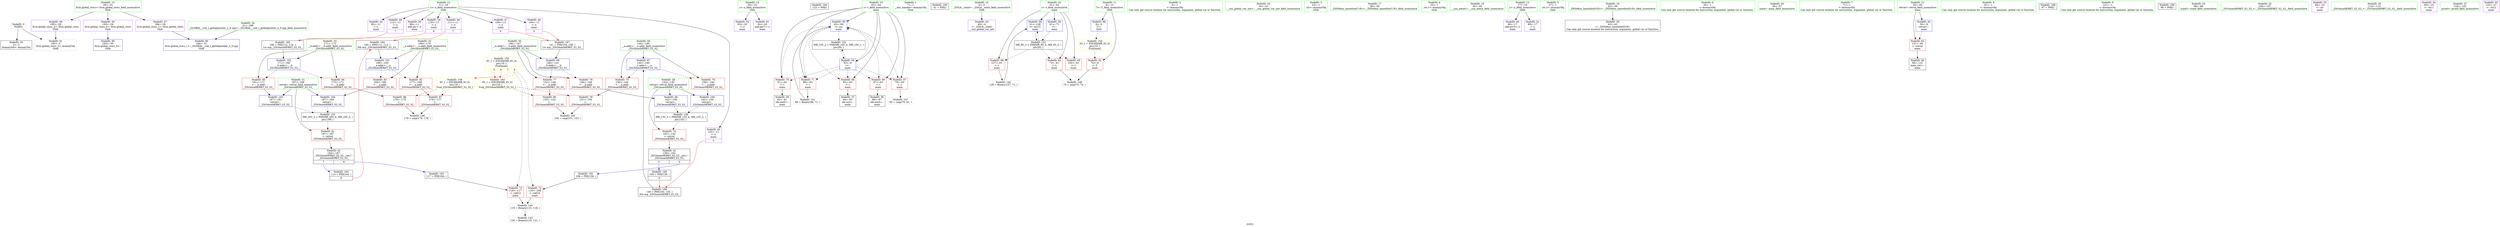 digraph "SVFG" {
	label="SVFG";

	Node0x55c37356ed00 [shape=record,color=grey,label="{NodeID: 0\nNullPtr}"];
	Node0x55c37356ed00 -> Node0x55c3735834e0[style=solid];
	Node0x55c37356ed00 -> Node0x55c373587400[style=solid];
	Node0x55c3735840a0 [shape=record,color=blue,label="{NodeID: 97\n144\<--140\n__a.addr\<--__a\n_ZSt3maxIdERKT_S2_S2_\n}"];
	Node0x55c3735840a0 -> Node0x55c373586670[style=dashed];
	Node0x55c3735840a0 -> Node0x55c373586740[style=dashed];
	Node0x55c373582190 [shape=record,color=green,label="{NodeID: 14\n20\<--22\nz\<--z_field_insensitive\nGlob }"];
	Node0x55c373582190 -> Node0x55c373585330[style=solid];
	Node0x55c373582190 -> Node0x55c373585b10[style=solid];
	Node0x55c37359c500 [shape=record,color=black,label="{NodeID: 194\n123 = PHI()\n}"];
	Node0x55c373582f00 [shape=record,color=green,label="{NodeID: 28\n142\<--143\nretval\<--retval_field_insensitive\n_ZSt3maxIdERKT_S2_S2_\n}"];
	Node0x55c373582f00 -> Node0x55c3735865a0[style=solid];
	Node0x55c373582f00 -> Node0x55c373584240[style=solid];
	Node0x55c373582f00 -> Node0x55c373584310[style=solid];
	Node0x55c373583af0 [shape=record,color=black,label="{NodeID: 42\n164\<--187\n_ZSt3minIdERKT_S2_S2__ret\<--\n_ZSt3minIdERKT_S2_S2_\n|{<s0>7|<s1>8}}"];
	Node0x55c373583af0:s0 -> Node0x55c37359c280[style=solid,color=blue];
	Node0x55c373583af0:s1 -> Node0x55c37359c3f0[style=solid,color=blue];
	Node0x55c373585670 [shape=record,color=purple,label="{NodeID: 56\n193\<--29\nllvm.global_ctors_0\<--llvm.global_ctors\nGlob }"];
	Node0x55c373585670 -> Node0x55c373587200[style=solid];
	Node0x55c373591eb0 [shape=record,color=black,label="{NodeID: 153\nMR_20V_3 = PHI(MR_20V_4, MR_20V_2, )\npts\{168 \}\n}"];
	Node0x55c373591eb0 -> Node0x55c373586b50[style=dashed];
	Node0x55c373586260 [shape=record,color=red,label="{NodeID: 70\n91\<--63\n\<--i\nmain\n}"];
	Node0x55c373586260 -> Node0x55c373583880[style=solid];
	Node0x55c373586dc0 [shape=record,color=red,label="{NodeID: 84\n175\<--171\n\<--__b.addr\n_ZSt3minIdERKT_S2_S2_\n}"];
	Node0x55c373586dc0 -> Node0x55c373586f60[style=solid];
	Node0x55c37356edd0 [shape=record,color=green,label="{NodeID: 1\n7\<--1\n__dso_handle\<--dummyObj\nGlob }"];
	Node0x55c373584170 [shape=record,color=blue,label="{NodeID: 98\n146\<--141\n__b.addr\<--__b\n_ZSt3maxIdERKT_S2_S2_\n}"];
	Node0x55c373584170 -> Node0x55c373586810[style=dashed];
	Node0x55c373584170 -> Node0x55c3735868e0[style=dashed];
	Node0x55c373582290 [shape=record,color=green,label="{NodeID: 15\n29\<--33\nllvm.global_ctors\<--llvm.global_ctors_field_insensitive\nGlob }"];
	Node0x55c373582290 -> Node0x55c373585670[style=solid];
	Node0x55c373582290 -> Node0x55c373585770[style=solid];
	Node0x55c373582290 -> Node0x55c373585870[style=solid];
	Node0x55c37359c5d0 [shape=record,color=black,label="{NodeID: 195\n41 = PHI()\n}"];
	Node0x55c373582fd0 [shape=record,color=green,label="{NodeID: 29\n144\<--145\n__a.addr\<--__a.addr_field_insensitive\n_ZSt3maxIdERKT_S2_S2_\n}"];
	Node0x55c373582fd0 -> Node0x55c373586670[style=solid];
	Node0x55c373582fd0 -> Node0x55c373586740[style=solid];
	Node0x55c373582fd0 -> Node0x55c3735840a0[style=solid];
	Node0x55c373583bc0 [shape=record,color=purple,label="{NodeID: 43\n40\<--4\n\<--_ZStL8__ioinit\n__cxx_global_var_init\n}"];
	Node0x55c373585770 [shape=record,color=purple,label="{NodeID: 57\n194\<--29\nllvm.global_ctors_1\<--llvm.global_ctors\nGlob }"];
	Node0x55c373585770 -> Node0x55c373587300[style=solid];
	Node0x55c3735923b0 [shape=record,color=yellow,style=double,label="{NodeID: 154\n2V_1 = ENCHI(MR_2V_0)\npts\{10 \}\nFun[main]}"];
	Node0x55c3735923b0 -> Node0x55c373585be0[style=dashed];
	Node0x55c373586330 [shape=record,color=red,label="{NodeID: 71\n98\<--63\n\<--i\nmain\n}"];
	Node0x55c373586330 -> Node0x55c37358b170[style=solid];
	Node0x55c373586e90 [shape=record,color=red,label="{NodeID: 85\n181\<--171\n\<--__b.addr\n_ZSt3minIdERKT_S2_S2_\n}"];
	Node0x55c373586e90 -> Node0x55c373584580[style=solid];
	Node0x55c373581750 [shape=record,color=green,label="{NodeID: 2\n9\<--1\n\<--dummyObj\nCan only get source location for instruction, argument, global var or function.}"];
	Node0x55c373584240 [shape=record,color=blue,label="{NodeID: 99\n142\<--156\nretval\<--\n_ZSt3maxIdERKT_S2_S2_\n}"];
	Node0x55c373584240 -> Node0x55c373590ab0[style=dashed];
	Node0x55c373582390 [shape=record,color=green,label="{NodeID: 16\n34\<--35\n__cxx_global_var_init\<--__cxx_global_var_init_field_insensitive\n}"];
	Node0x55c3735830a0 [shape=record,color=green,label="{NodeID: 30\n146\<--147\n__b.addr\<--__b.addr_field_insensitive\n_ZSt3maxIdERKT_S2_S2_\n}"];
	Node0x55c3735830a0 -> Node0x55c373586810[style=solid];
	Node0x55c3735830a0 -> Node0x55c3735868e0[style=solid];
	Node0x55c3735830a0 -> Node0x55c373584170[style=solid];
	Node0x55c373583c90 [shape=record,color=purple,label="{NodeID: 44\n85\<--11\n\<--x\nmain\n}"];
	Node0x55c37358b170 [shape=record,color=grey,label="{NodeID: 141\n99 = Binary(98, 71, )\n}"];
	Node0x55c37358b170 -> Node0x55c373587770[style=solid];
	Node0x55c373585870 [shape=record,color=purple,label="{NodeID: 58\n195\<--29\nllvm.global_ctors_2\<--llvm.global_ctors\nGlob }"];
	Node0x55c373585870 -> Node0x55c373587400[style=solid];
	Node0x55c373592ed0 [shape=record,color=yellow,style=double,label="{NodeID: 155\n4V_1 = ENCHI(MR_4V_0)\npts\{16 \}\nFun[main]|{|<s2>5|<s3>6|<s4>7|<s5>8}}"];
	Node0x55c373592ed0 -> Node0x55c373586400[style=dashed];
	Node0x55c373592ed0 -> Node0x55c3735864d0[style=dashed];
	Node0x55c373592ed0:s2 -> Node0x55c373593600[style=dashed,color=red];
	Node0x55c373592ed0:s3 -> Node0x55c373593600[style=dashed,color=red];
	Node0x55c373592ed0:s4 -> Node0x55c373593250[style=dashed,color=red];
	Node0x55c373592ed0:s5 -> Node0x55c373593250[style=dashed,color=red];
	Node0x55c373586400 [shape=record,color=red,label="{NodeID: 72\n110\<--109\n\<--call10\nmain\n}"];
	Node0x55c373586400 -> Node0x55c37358b5b0[style=solid];
	Node0x55c373586f60 [shape=record,color=red,label="{NodeID: 86\n176\<--175\n\<--\n_ZSt3minIdERKT_S2_S2_\n}"];
	Node0x55c373586f60 -> Node0x55c37358b8b0[style=solid];
	Node0x55c3735817e0 [shape=record,color=green,label="{NodeID: 3\n23\<--1\n.str\<--dummyObj\nGlob }"];
	Node0x55c373584310 [shape=record,color=blue,label="{NodeID: 100\n142\<--159\nretval\<--\n_ZSt3maxIdERKT_S2_S2_\n}"];
	Node0x55c373584310 -> Node0x55c373590ab0[style=dashed];
	Node0x55c373582490 [shape=record,color=green,label="{NodeID: 17\n38\<--39\n_ZNSt8ios_base4InitC1Ev\<--_ZNSt8ios_base4InitC1Ev_field_insensitive\n}"];
	Node0x55c373583170 [shape=record,color=green,label="{NodeID: 31\n167\<--168\nretval\<--retval_field_insensitive\n_ZSt3minIdERKT_S2_S2_\n}"];
	Node0x55c373583170 -> Node0x55c373586b50[style=solid];
	Node0x55c373583170 -> Node0x55c373584580[style=solid];
	Node0x55c373583170 -> Node0x55c373584650[style=solid];
	Node0x55c373583d60 [shape=record,color=purple,label="{NodeID: 45\n103\<--11\n\<--x\nmain\n|{<s0>5}}"];
	Node0x55c373583d60:s0 -> Node0x55c37359b720[style=solid,color=red];
	Node0x55c37358b2b0 [shape=record,color=grey,label="{NodeID: 142\n128 = Binary(127, 71, )\n}"];
	Node0x55c37358b2b0 -> Node0x55c373583fd0[style=solid];
	Node0x55c373585970 [shape=record,color=purple,label="{NodeID: 59\n86\<--11\nadd.ptr\<--x\nmain\n}"];
	Node0x55c3735864d0 [shape=record,color=red,label="{NodeID: 73\n118\<--117\n\<--call12\nmain\n}"];
	Node0x55c3735864d0 -> Node0x55c37358b5b0[style=solid];
	Node0x55c373587030 [shape=record,color=red,label="{NodeID: 87\n178\<--177\n\<--\n_ZSt3minIdERKT_S2_S2_\n}"];
	Node0x55c373587030 -> Node0x55c37358b8b0[style=solid];
	Node0x55c373581170 [shape=record,color=green,label="{NodeID: 4\n25\<--1\n.str.1\<--dummyObj\nGlob }"];
	Node0x55c37359aca0 [shape=record,color=black,label="{NodeID: 184\n165 = PHI(111, 113, )\n0th arg _ZSt3minIdERKT_S2_S2_ }"];
	Node0x55c37359aca0 -> Node0x55c3735843e0[style=solid];
	Node0x55c3735843e0 [shape=record,color=blue,label="{NodeID: 101\n169\<--165\n__a.addr\<--__a\n_ZSt3minIdERKT_S2_S2_\n}"];
	Node0x55c3735843e0 -> Node0x55c373586c20[style=dashed];
	Node0x55c3735843e0 -> Node0x55c373586cf0[style=dashed];
	Node0x55c373582590 [shape=record,color=green,label="{NodeID: 18\n44\<--45\n__cxa_atexit\<--__cxa_atexit_field_insensitive\n}"];
	Node0x55c373583240 [shape=record,color=green,label="{NodeID: 32\n169\<--170\n__a.addr\<--__a.addr_field_insensitive\n_ZSt3minIdERKT_S2_S2_\n}"];
	Node0x55c373583240 -> Node0x55c373586c20[style=solid];
	Node0x55c373583240 -> Node0x55c373586cf0[style=solid];
	Node0x55c373583240 -> Node0x55c3735843e0[style=solid];
	Node0x55c373583e30 [shape=record,color=purple,label="{NodeID: 46\n104\<--11\n\<--x\nmain\n|{<s0>5}}"];
	Node0x55c373583e30:s0 -> Node0x55c37359b860[style=solid,color=red];
	Node0x55c37358b430 [shape=record,color=grey,label="{NodeID: 143\n120 = Binary(119, 121, )\n}"];
	Node0x55c373585a40 [shape=record,color=purple,label="{NodeID: 60\n90\<--17\nadd.ptr5\<--y\nmain\n}"];
	Node0x55c3735865a0 [shape=record,color=red,label="{NodeID: 74\n162\<--142\n\<--retval\n_ZSt3maxIdERKT_S2_S2_\n}"];
	Node0x55c3735865a0 -> Node0x55c373583a20[style=solid];
	Node0x55c373587100 [shape=record,color=blue,label="{NodeID: 88\n8\<--9\nT\<--\nGlob }"];
	Node0x55c373587100 -> Node0x55c3735923b0[style=dashed];
	Node0x55c373581200 [shape=record,color=green,label="{NodeID: 5\n27\<--1\n.str.2\<--dummyObj\nGlob }"];
	Node0x55c37359af20 [shape=record,color=black,label="{NodeID: 185\n166 = PHI(112, 116, )\n1st arg _ZSt3minIdERKT_S2_S2_ }"];
	Node0x55c37359af20 -> Node0x55c3735844b0[style=solid];
	Node0x55c3735844b0 [shape=record,color=blue,label="{NodeID: 102\n171\<--166\n__b.addr\<--__b\n_ZSt3minIdERKT_S2_S2_\n}"];
	Node0x55c3735844b0 -> Node0x55c373586dc0[style=dashed];
	Node0x55c3735844b0 -> Node0x55c373586e90[style=dashed];
	Node0x55c373582690 [shape=record,color=green,label="{NodeID: 19\n43\<--49\n_ZNSt8ios_base4InitD1Ev\<--_ZNSt8ios_base4InitD1Ev_field_insensitive\n}"];
	Node0x55c373582690 -> Node0x55c3735835e0[style=solid];
	Node0x55c373583310 [shape=record,color=green,label="{NodeID: 33\n171\<--172\n__b.addr\<--__b.addr_field_insensitive\n_ZSt3minIdERKT_S2_S2_\n}"];
	Node0x55c373583310 -> Node0x55c373586dc0[style=solid];
	Node0x55c373583310 -> Node0x55c373586e90[style=solid];
	Node0x55c373583310 -> Node0x55c3735844b0[style=solid];
	Node0x55c373583f00 [shape=record,color=purple,label="{NodeID: 47\n108\<--11\n\<--x\nmain\n|{<s0>6}}"];
	Node0x55c373583f00:s0 -> Node0x55c37359b860[style=solid,color=red];
	Node0x55c37358b5b0 [shape=record,color=grey,label="{NodeID: 144\n119 = Binary(110, 118, )\n}"];
	Node0x55c37358b5b0 -> Node0x55c37358b430[style=solid];
	Node0x55c373585b10 [shape=record,color=purple,label="{NodeID: 61\n94\<--20\nadd.ptr7\<--z\nmain\n}"];
	Node0x55c373586670 [shape=record,color=red,label="{NodeID: 75\n150\<--144\n\<--__a.addr\n_ZSt3maxIdERKT_S2_S2_\n}"];
	Node0x55c373586670 -> Node0x55c3735869b0[style=solid];
	Node0x55c373587200 [shape=record,color=blue,label="{NodeID: 89\n193\<--30\nllvm.global_ctors_0\<--\nGlob }"];
	Node0x55c373581290 [shape=record,color=green,label="{NodeID: 6\n30\<--1\n\<--dummyObj\nCan only get source location for instruction, argument, global var or function.}"];
	Node0x55c37359b720 [shape=record,color=black,label="{NodeID: 186\n140 = PHI(103, 105, )\n0th arg _ZSt3maxIdERKT_S2_S2_ }"];
	Node0x55c37359b720 -> Node0x55c3735840a0[style=solid];
	Node0x55c373584580 [shape=record,color=blue,label="{NodeID: 103\n167\<--181\nretval\<--\n_ZSt3minIdERKT_S2_S2_\n}"];
	Node0x55c373584580 -> Node0x55c373591eb0[style=dashed];
	Node0x55c373582790 [shape=record,color=green,label="{NodeID: 20\n56\<--57\nmain\<--main_field_insensitive\n}"];
	Node0x55c3735833e0 [shape=record,color=green,label="{NodeID: 34\n31\<--189\n_GLOBAL__sub_I_globalpointer_2_0.cpp\<--_GLOBAL__sub_I_globalpointer_2_0.cpp_field_insensitive\n}"];
	Node0x55c3735833e0 -> Node0x55c373587300[style=solid];
	Node0x55c373584ff0 [shape=record,color=purple,label="{NodeID: 48\n111\<--11\n\<--x\nmain\n|{<s0>7}}"];
	Node0x55c373584ff0:s0 -> Node0x55c37359aca0[style=solid,color=red];
	Node0x55c37358b730 [shape=record,color=grey,label="{NodeID: 145\n154 = cmp(151, 153, )\n}"];
	Node0x55c373585be0 [shape=record,color=red,label="{NodeID: 62\n74\<--8\n\<--T\nmain\n}"];
	Node0x55c373585be0 -> Node0x55c37358bbb0[style=solid];
	Node0x55c373593250 [shape=record,color=yellow,style=double,label="{NodeID: 159\n4V_1 = ENCHI(MR_4V_0)\npts\{16 \}\nFun[_ZSt3minIdERKT_S2_S2_]}"];
	Node0x55c373593250 -> Node0x55c373586f60[style=dashed];
	Node0x55c373593250 -> Node0x55c373587030[style=dashed];
	Node0x55c373586740 [shape=record,color=red,label="{NodeID: 76\n159\<--144\n\<--__a.addr\n_ZSt3maxIdERKT_S2_S2_\n}"];
	Node0x55c373586740 -> Node0x55c373584310[style=solid];
	Node0x55c373587300 [shape=record,color=blue,label="{NodeID: 90\n194\<--31\nllvm.global_ctors_1\<--_GLOBAL__sub_I_globalpointer_2_0.cpp\nGlob }"];
	Node0x55c373581320 [shape=record,color=green,label="{NodeID: 7\n71\<--1\n\<--dummyObj\nCan only get source location for instruction, argument, global var or function.}"];
	Node0x55c37359b860 [shape=record,color=black,label="{NodeID: 187\n141 = PHI(104, 108, )\n1st arg _ZSt3maxIdERKT_S2_S2_ }"];
	Node0x55c37359b860 -> Node0x55c373584170[style=solid];
	Node0x55c373584650 [shape=record,color=blue,label="{NodeID: 104\n167\<--184\nretval\<--\n_ZSt3minIdERKT_S2_S2_\n}"];
	Node0x55c373584650 -> Node0x55c373591eb0[style=dashed];
	Node0x55c373582890 [shape=record,color=green,label="{NodeID: 21\n59\<--60\nretval\<--retval_field_insensitive\nmain\n}"];
	Node0x55c373582890 -> Node0x55c373585cb0[style=solid];
	Node0x55c373582890 -> Node0x55c373587500[style=solid];
	Node0x55c3735834e0 [shape=record,color=black,label="{NodeID: 35\n2\<--3\ndummyVal\<--dummyVal\n}"];
	Node0x55c3735850c0 [shape=record,color=purple,label="{NodeID: 49\n112\<--11\n\<--x\nmain\n|{<s0>7}}"];
	Node0x55c3735850c0:s0 -> Node0x55c37359af20[style=solid,color=red];
	Node0x55c37358b8b0 [shape=record,color=grey,label="{NodeID: 146\n179 = cmp(176, 178, )\n}"];
	Node0x55c373585cb0 [shape=record,color=red,label="{NodeID: 63\n131\<--59\n\<--retval\nmain\n}"];
	Node0x55c373585cb0 -> Node0x55c373583950[style=solid];
	Node0x55c373586810 [shape=record,color=red,label="{NodeID: 77\n152\<--146\n\<--__b.addr\n_ZSt3maxIdERKT_S2_S2_\n}"];
	Node0x55c373586810 -> Node0x55c373586a80[style=solid];
	Node0x55c373587400 [shape=record,color=blue, style = dotted,label="{NodeID: 91\n195\<--3\nllvm.global_ctors_2\<--dummyVal\nGlob }"];
	Node0x55c373581ce0 [shape=record,color=green,label="{NodeID: 8\n81\<--1\n\<--dummyObj\nCan only get source location for instruction, argument, global var or function.}"];
	Node0x55c37359bcb0 [shape=record,color=black,label="{NodeID: 188\n67 = PHI()\n}"];
	Node0x55c373582960 [shape=record,color=green,label="{NodeID: 22\n61\<--62\nt\<--t_field_insensitive\nmain\n}"];
	Node0x55c373582960 -> Node0x55c373585d80[style=solid];
	Node0x55c373582960 -> Node0x55c373585e50[style=solid];
	Node0x55c373582960 -> Node0x55c373585f20[style=solid];
	Node0x55c373582960 -> Node0x55c3735875d0[style=solid];
	Node0x55c373582960 -> Node0x55c373583fd0[style=solid];
	Node0x55c3735835e0 [shape=record,color=black,label="{NodeID: 36\n42\<--43\n\<--_ZNSt8ios_base4InitD1Ev\nCan only get source location for instruction, argument, global var or function.}"];
	Node0x55c373585190 [shape=record,color=purple,label="{NodeID: 50\n116\<--11\n\<--x\nmain\n|{<s0>8}}"];
	Node0x55c373585190:s0 -> Node0x55c37359af20[style=solid,color=red];
	Node0x55c37358ba30 [shape=record,color=grey,label="{NodeID: 147\n80 = cmp(79, 81, )\n}"];
	Node0x55c373585d80 [shape=record,color=red,label="{NodeID: 64\n73\<--61\n\<--t\nmain\n}"];
	Node0x55c373585d80 -> Node0x55c37358bbb0[style=solid];
	Node0x55c3735868e0 [shape=record,color=red,label="{NodeID: 78\n156\<--146\n\<--__b.addr\n_ZSt3maxIdERKT_S2_S2_\n}"];
	Node0x55c3735868e0 -> Node0x55c373584240[style=solid];
	Node0x55c373587500 [shape=record,color=blue,label="{NodeID: 92\n59\<--9\nretval\<--\nmain\n}"];
	Node0x55c373587500 -> Node0x55c373585cb0[style=dashed];
	Node0x55c373581d70 [shape=record,color=green,label="{NodeID: 9\n121\<--1\n\<--dummyObj\nCan only get source location for instruction, argument, global var or function.}"];
	Node0x55c37359bdb0 [shape=record,color=black,label="{NodeID: 189\n96 = PHI()\n}"];
	Node0x55c373582a30 [shape=record,color=green,label="{NodeID: 23\n63\<--64\ni\<--i_field_insensitive\nmain\n}"];
	Node0x55c373582a30 -> Node0x55c373585ff0[style=solid];
	Node0x55c373582a30 -> Node0x55c3735860c0[style=solid];
	Node0x55c373582a30 -> Node0x55c373586190[style=solid];
	Node0x55c373582a30 -> Node0x55c373586260[style=solid];
	Node0x55c373582a30 -> Node0x55c373586330[style=solid];
	Node0x55c373582a30 -> Node0x55c3735876a0[style=solid];
	Node0x55c373582a30 -> Node0x55c373587770[style=solid];
	Node0x55c3735836e0 [shape=record,color=black,label="{NodeID: 37\n84\<--83\nidx.ext\<--\nmain\n}"];
	Node0x55c373585260 [shape=record,color=purple,label="{NodeID: 51\n89\<--17\n\<--y\nmain\n}"];
	Node0x55c37358bbb0 [shape=record,color=grey,label="{NodeID: 148\n75 = cmp(73, 74, )\n}"];
	Node0x55c373585e50 [shape=record,color=red,label="{NodeID: 65\n102\<--61\n\<--t\nmain\n}"];
	Node0x55c3735869b0 [shape=record,color=red,label="{NodeID: 79\n151\<--150\n\<--\n_ZSt3maxIdERKT_S2_S2_\n}"];
	Node0x55c3735869b0 -> Node0x55c37358b730[style=solid];
	Node0x55c3735875d0 [shape=record,color=blue,label="{NodeID: 93\n61\<--71\nt\<--\nmain\n}"];
	Node0x55c3735875d0 -> Node0x55c3735914b0[style=dashed];
	Node0x55c373581e00 [shape=record,color=green,label="{NodeID: 10\n4\<--6\n_ZStL8__ioinit\<--_ZStL8__ioinit_field_insensitive\nGlob }"];
	Node0x55c373581e00 -> Node0x55c373583bc0[style=solid];
	Node0x55c37359beb0 [shape=record,color=black,label="{NodeID: 190\n105 = PHI(139, )\n|{<s0>6}}"];
	Node0x55c37359beb0:s0 -> Node0x55c37359b720[style=solid,color=red];
	Node0x55c373582b00 [shape=record,color=green,label="{NodeID: 24\n68\<--69\nscanf\<--scanf_field_insensitive\n}"];
	Node0x55c3735837b0 [shape=record,color=black,label="{NodeID: 38\n88\<--87\nidx.ext4\<--\nmain\n}"];
	Node0x55c373585330 [shape=record,color=purple,label="{NodeID: 52\n93\<--20\n\<--z\nmain\n}"];
	Node0x55c373590ab0 [shape=record,color=black,label="{NodeID: 149\nMR_13V_3 = PHI(MR_13V_4, MR_13V_2, )\npts\{143 \}\n}"];
	Node0x55c373590ab0 -> Node0x55c3735865a0[style=dashed];
	Node0x55c373585f20 [shape=record,color=red,label="{NodeID: 66\n127\<--61\n\<--t\nmain\n}"];
	Node0x55c373585f20 -> Node0x55c37358b2b0[style=solid];
	Node0x55c373593600 [shape=record,color=yellow,style=double,label="{NodeID: 163\n4V_1 = ENCHI(MR_4V_0)\npts\{16 \}\nFun[_ZSt3maxIdERKT_S2_S2_]}"];
	Node0x55c373593600 -> Node0x55c3735869b0[style=dashed];
	Node0x55c373593600 -> Node0x55c373586a80[style=dashed];
	Node0x55c373586a80 [shape=record,color=red,label="{NodeID: 80\n153\<--152\n\<--\n_ZSt3maxIdERKT_S2_S2_\n}"];
	Node0x55c373586a80 -> Node0x55c37358b730[style=solid];
	Node0x55c3735876a0 [shape=record,color=blue,label="{NodeID: 94\n63\<--9\ni\<--\nmain\n}"];
	Node0x55c3735876a0 -> Node0x55c373585ff0[style=dashed];
	Node0x55c3735876a0 -> Node0x55c3735860c0[style=dashed];
	Node0x55c3735876a0 -> Node0x55c373586190[style=dashed];
	Node0x55c3735876a0 -> Node0x55c373586260[style=dashed];
	Node0x55c3735876a0 -> Node0x55c373586330[style=dashed];
	Node0x55c3735876a0 -> Node0x55c373587770[style=dashed];
	Node0x55c3735876a0 -> Node0x55c3735919b0[style=dashed];
	Node0x55c373581e90 [shape=record,color=green,label="{NodeID: 11\n8\<--10\nT\<--T_field_insensitive\nGlob }"];
	Node0x55c373581e90 -> Node0x55c373585be0[style=solid];
	Node0x55c373581e90 -> Node0x55c373587100[style=solid];
	Node0x55c37359c170 [shape=record,color=black,label="{NodeID: 191\n109 = PHI(139, )\n}"];
	Node0x55c37359c170 -> Node0x55c373586400[style=solid];
	Node0x55c373582c00 [shape=record,color=green,label="{NodeID: 25\n106\<--107\n_ZSt3maxIdERKT_S2_S2_\<--_ZSt3maxIdERKT_S2_S2__field_insensitive\n}"];
	Node0x55c373583880 [shape=record,color=black,label="{NodeID: 39\n92\<--91\nidx.ext6\<--\nmain\n}"];
	Node0x55c373585400 [shape=record,color=purple,label="{NodeID: 53\n66\<--23\n\<--.str\nmain\n}"];
	Node0x55c373585ff0 [shape=record,color=red,label="{NodeID: 67\n79\<--63\n\<--i\nmain\n}"];
	Node0x55c373585ff0 -> Node0x55c37358ba30[style=solid];
	Node0x55c373586b50 [shape=record,color=red,label="{NodeID: 81\n187\<--167\n\<--retval\n_ZSt3minIdERKT_S2_S2_\n}"];
	Node0x55c373586b50 -> Node0x55c373583af0[style=solid];
	Node0x55c373587770 [shape=record,color=blue,label="{NodeID: 95\n63\<--99\ni\<--inc\nmain\n}"];
	Node0x55c373587770 -> Node0x55c373585ff0[style=dashed];
	Node0x55c373587770 -> Node0x55c3735860c0[style=dashed];
	Node0x55c373587770 -> Node0x55c373586190[style=dashed];
	Node0x55c373587770 -> Node0x55c373586260[style=dashed];
	Node0x55c373587770 -> Node0x55c373586330[style=dashed];
	Node0x55c373587770 -> Node0x55c373587770[style=dashed];
	Node0x55c373587770 -> Node0x55c3735919b0[style=dashed];
	Node0x55c373581f90 [shape=record,color=green,label="{NodeID: 12\n11\<--16\nx\<--x_field_insensitive\nGlob }"];
	Node0x55c373581f90 -> Node0x55c373583c90[style=solid];
	Node0x55c373581f90 -> Node0x55c373583d60[style=solid];
	Node0x55c373581f90 -> Node0x55c373583e30[style=solid];
	Node0x55c373581f90 -> Node0x55c373583f00[style=solid];
	Node0x55c373581f90 -> Node0x55c373584ff0[style=solid];
	Node0x55c373581f90 -> Node0x55c3735850c0[style=solid];
	Node0x55c373581f90 -> Node0x55c373585190[style=solid];
	Node0x55c373581f90 -> Node0x55c373585970[style=solid];
	Node0x55c37359c280 [shape=record,color=black,label="{NodeID: 192\n113 = PHI(164, )\n|{<s0>8}}"];
	Node0x55c37359c280:s0 -> Node0x55c37359aca0[style=solid,color=red];
	Node0x55c373582d00 [shape=record,color=green,label="{NodeID: 26\n114\<--115\n_ZSt3minIdERKT_S2_S2_\<--_ZSt3minIdERKT_S2_S2__field_insensitive\n}"];
	Node0x55c373583950 [shape=record,color=black,label="{NodeID: 40\n58\<--131\nmain_ret\<--\nmain\n}"];
	Node0x55c3735854d0 [shape=record,color=purple,label="{NodeID: 54\n95\<--25\n\<--.str.1\nmain\n}"];
	Node0x55c3735914b0 [shape=record,color=black,label="{NodeID: 151\nMR_8V_3 = PHI(MR_8V_4, MR_8V_2, )\npts\{62 \}\n}"];
	Node0x55c3735914b0 -> Node0x55c373585d80[style=dashed];
	Node0x55c3735914b0 -> Node0x55c373585e50[style=dashed];
	Node0x55c3735914b0 -> Node0x55c373585f20[style=dashed];
	Node0x55c3735914b0 -> Node0x55c373583fd0[style=dashed];
	Node0x55c3735860c0 [shape=record,color=red,label="{NodeID: 68\n83\<--63\n\<--i\nmain\n}"];
	Node0x55c3735860c0 -> Node0x55c3735836e0[style=solid];
	Node0x55c373586c20 [shape=record,color=red,label="{NodeID: 82\n177\<--169\n\<--__a.addr\n_ZSt3minIdERKT_S2_S2_\n}"];
	Node0x55c373586c20 -> Node0x55c373587030[style=solid];
	Node0x55c373583fd0 [shape=record,color=blue,label="{NodeID: 96\n61\<--128\nt\<--inc15\nmain\n}"];
	Node0x55c373583fd0 -> Node0x55c3735914b0[style=dashed];
	Node0x55c373582090 [shape=record,color=green,label="{NodeID: 13\n17\<--19\ny\<--y_field_insensitive\nGlob }"];
	Node0x55c373582090 -> Node0x55c373585260[style=solid];
	Node0x55c373582090 -> Node0x55c373585a40[style=solid];
	Node0x55c37359c3f0 [shape=record,color=black,label="{NodeID: 193\n117 = PHI(164, )\n}"];
	Node0x55c37359c3f0 -> Node0x55c3735864d0[style=solid];
	Node0x55c373582e00 [shape=record,color=green,label="{NodeID: 27\n124\<--125\nprintf\<--printf_field_insensitive\n}"];
	Node0x55c373583a20 [shape=record,color=black,label="{NodeID: 41\n139\<--162\n_ZSt3maxIdERKT_S2_S2__ret\<--\n_ZSt3maxIdERKT_S2_S2_\n|{<s0>5|<s1>6}}"];
	Node0x55c373583a20:s0 -> Node0x55c37359beb0[style=solid,color=blue];
	Node0x55c373583a20:s1 -> Node0x55c37359c170[style=solid,color=blue];
	Node0x55c3735855a0 [shape=record,color=purple,label="{NodeID: 55\n122\<--27\n\<--.str.2\nmain\n}"];
	Node0x55c3735919b0 [shape=record,color=black,label="{NodeID: 152\nMR_10V_2 = PHI(MR_10V_4, MR_10V_1, )\npts\{64 \}\n}"];
	Node0x55c3735919b0 -> Node0x55c3735876a0[style=dashed];
	Node0x55c373586190 [shape=record,color=red,label="{NodeID: 69\n87\<--63\n\<--i\nmain\n}"];
	Node0x55c373586190 -> Node0x55c3735837b0[style=solid];
	Node0x55c373586cf0 [shape=record,color=red,label="{NodeID: 83\n184\<--169\n\<--__a.addr\n_ZSt3minIdERKT_S2_S2_\n}"];
	Node0x55c373586cf0 -> Node0x55c373584650[style=solid];
}
